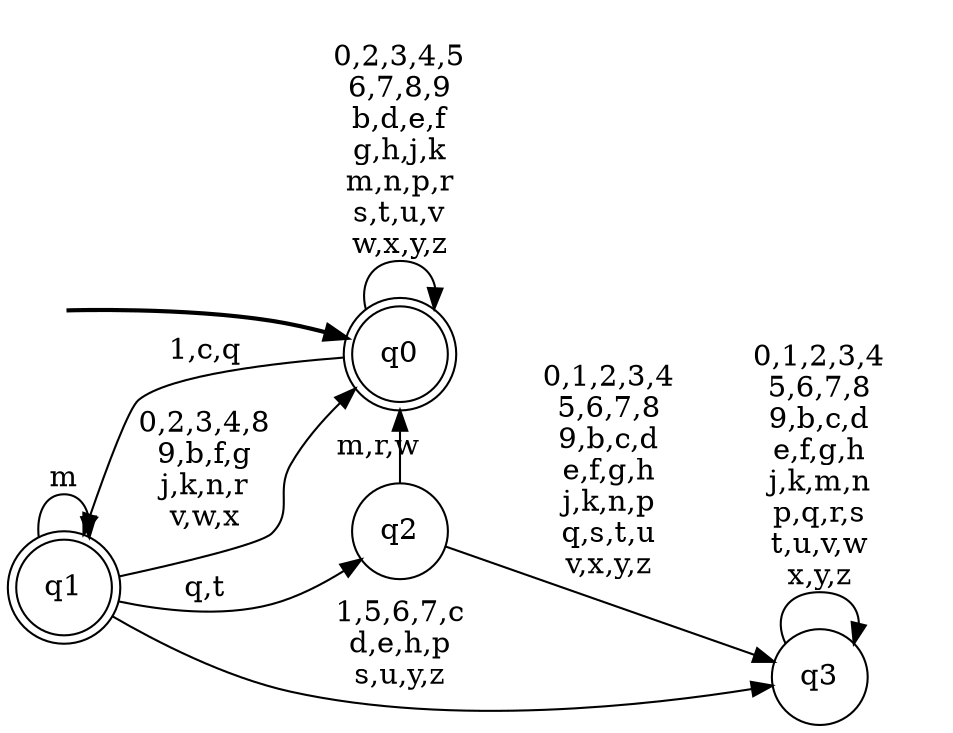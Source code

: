 digraph BlueStar {
__start0 [style = invis, shape = none, label = "", width = 0, height = 0];

rankdir=LR;
size="8,5";

s0 [style="rounded,filled", color="black", fillcolor="white" shape="doublecircle", label="q0"];
s1 [style="rounded,filled", color="black", fillcolor="white" shape="doublecircle", label="q1"];
s2 [style="filled", color="black", fillcolor="white" shape="circle", label="q2"];
s3 [style="filled", color="black", fillcolor="white" shape="circle", label="q3"];
subgraph cluster_main { 
	graph [pad=".75", ranksep="0.15", nodesep="0.15"];
	 style=invis; 
	__start0 -> s0 [penwidth=2];
}
s0 -> s0 [label="0,2,3,4,5\n6,7,8,9\nb,d,e,f\ng,h,j,k\nm,n,p,r\ns,t,u,v\nw,x,y,z"];
s0 -> s1 [label="1,c,q"];
s1 -> s0 [label="0,2,3,4,8\n9,b,f,g\nj,k,n,r\nv,w,x"];
s1 -> s1 [label="m"];
s1 -> s2 [label="q,t"];
s1 -> s3 [label="1,5,6,7,c\nd,e,h,p\ns,u,y,z"];
s2 -> s0 [label="m,r,w"];
s2 -> s3 [label="0,1,2,3,4\n5,6,7,8\n9,b,c,d\ne,f,g,h\nj,k,n,p\nq,s,t,u\nv,x,y,z"];
s3 -> s3 [label="0,1,2,3,4\n5,6,7,8\n9,b,c,d\ne,f,g,h\nj,k,m,n\np,q,r,s\nt,u,v,w\nx,y,z"];

}